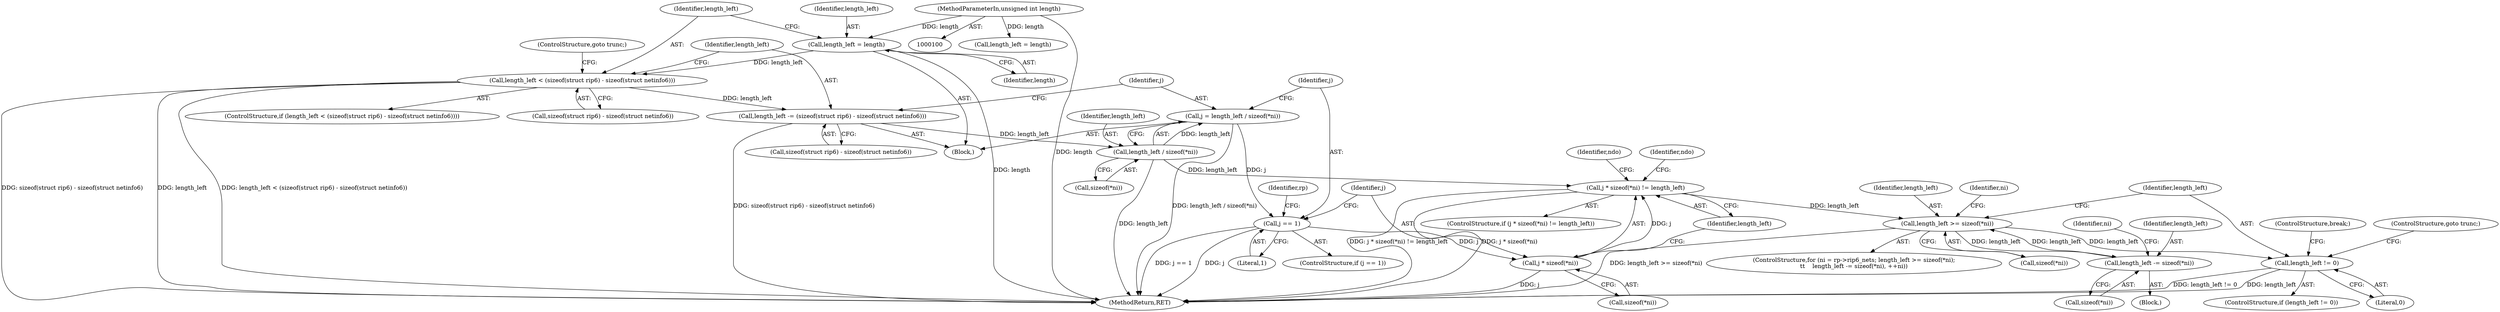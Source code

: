 digraph "0_tcpdump_e942fb84fbe3a73a98a00d2a279425872b5fb9d2@integer" {
"1000143" [label="(Call,j = length_left / sizeof(*ni))"];
"1000145" [label="(Call,length_left / sizeof(*ni))"];
"1000136" [label="(Call,length_left -= (sizeof(struct rip6) - sizeof(struct netinfo6)))"];
"1000128" [label="(Call,length_left < (sizeof(struct rip6) - sizeof(struct netinfo6)))"];
"1000124" [label="(Call,length_left = length)"];
"1000103" [label="(MethodParameterIn,unsigned int length)"];
"1000151" [label="(Call,j == 1)"];
"1000183" [label="(Call,j * sizeof(*ni))"];
"1000182" [label="(Call,j * sizeof(*ni) != length_left)"];
"1000210" [label="(Call,length_left >= sizeof(*ni))"];
"1000216" [label="(Call,length_left -= sizeof(*ni))"];
"1000247" [label="(Call,length_left != 0)"];
"1000128" [label="(Call,length_left < (sizeof(struct rip6) - sizeof(struct netinfo6)))"];
"1000135" [label="(ControlStructure,goto trunc;)"];
"1000246" [label="(ControlStructure,if (length_left != 0))"];
"1000138" [label="(Call,sizeof(struct rip6) - sizeof(struct netinfo6))"];
"1000217" [label="(Identifier,length_left)"];
"1000185" [label="(Call,sizeof(*ni))"];
"1000251" [label="(ControlStructure,break;)"];
"1000182" [label="(Call,j * sizeof(*ni) != length_left)"];
"1000249" [label="(Literal,0)"];
"1000253" [label="(Call,length_left = length)"];
"1000122" [label="(Block,)"];
"1000216" [label="(Call,length_left -= sizeof(*ni))"];
"1000211" [label="(Identifier,length_left)"];
"1000226" [label="(Identifier,ni)"];
"1000218" [label="(Call,sizeof(*ni))"];
"1000152" [label="(Identifier,j)"];
"1000389" [label="(MethodReturn,RET)"];
"1000145" [label="(Call,length_left / sizeof(*ni))"];
"1000200" [label="(Identifier,ndo)"];
"1000181" [label="(ControlStructure,if (j * sizeof(*ni) != length_left))"];
"1000151" [label="(Call,j == 1)"];
"1000125" [label="(Identifier,length_left)"];
"1000144" [label="(Identifier,j)"];
"1000153" [label="(Literal,1)"];
"1000143" [label="(Call,j = length_left / sizeof(*ni))"];
"1000150" [label="(ControlStructure,if (j == 1))"];
"1000204" [label="(ControlStructure,for (ni = rp->rip6_nets; length_left >= sizeof(*ni);\n\t\t    length_left -= sizeof(*ni), ++ni))"];
"1000248" [label="(Identifier,length_left)"];
"1000250" [label="(ControlStructure,goto trunc;)"];
"1000137" [label="(Identifier,length_left)"];
"1000127" [label="(ControlStructure,if (length_left < (sizeof(struct rip6) - sizeof(struct netinfo6))))"];
"1000212" [label="(Call,sizeof(*ni))"];
"1000222" [label="(Identifier,ni)"];
"1000215" [label="(Block,)"];
"1000146" [label="(Identifier,length_left)"];
"1000247" [label="(Call,length_left != 0)"];
"1000184" [label="(Identifier,j)"];
"1000191" [label="(Identifier,ndo)"];
"1000103" [label="(MethodParameterIn,unsigned int length)"];
"1000136" [label="(Call,length_left -= (sizeof(struct rip6) - sizeof(struct netinfo6)))"];
"1000147" [label="(Call,sizeof(*ni))"];
"1000130" [label="(Call,sizeof(struct rip6) - sizeof(struct netinfo6))"];
"1000129" [label="(Identifier,length_left)"];
"1000124" [label="(Call,length_left = length)"];
"1000126" [label="(Identifier,length)"];
"1000157" [label="(Identifier,rp)"];
"1000183" [label="(Call,j * sizeof(*ni))"];
"1000210" [label="(Call,length_left >= sizeof(*ni))"];
"1000188" [label="(Identifier,length_left)"];
"1000143" -> "1000122"  [label="AST: "];
"1000143" -> "1000145"  [label="CFG: "];
"1000144" -> "1000143"  [label="AST: "];
"1000145" -> "1000143"  [label="AST: "];
"1000152" -> "1000143"  [label="CFG: "];
"1000143" -> "1000389"  [label="DDG: length_left / sizeof(*ni)"];
"1000145" -> "1000143"  [label="DDG: length_left"];
"1000143" -> "1000151"  [label="DDG: j"];
"1000145" -> "1000147"  [label="CFG: "];
"1000146" -> "1000145"  [label="AST: "];
"1000147" -> "1000145"  [label="AST: "];
"1000145" -> "1000389"  [label="DDG: length_left"];
"1000136" -> "1000145"  [label="DDG: length_left"];
"1000145" -> "1000182"  [label="DDG: length_left"];
"1000136" -> "1000122"  [label="AST: "];
"1000136" -> "1000138"  [label="CFG: "];
"1000137" -> "1000136"  [label="AST: "];
"1000138" -> "1000136"  [label="AST: "];
"1000144" -> "1000136"  [label="CFG: "];
"1000136" -> "1000389"  [label="DDG: sizeof(struct rip6) - sizeof(struct netinfo6)"];
"1000128" -> "1000136"  [label="DDG: length_left"];
"1000128" -> "1000127"  [label="AST: "];
"1000128" -> "1000130"  [label="CFG: "];
"1000129" -> "1000128"  [label="AST: "];
"1000130" -> "1000128"  [label="AST: "];
"1000135" -> "1000128"  [label="CFG: "];
"1000137" -> "1000128"  [label="CFG: "];
"1000128" -> "1000389"  [label="DDG: sizeof(struct rip6) - sizeof(struct netinfo6)"];
"1000128" -> "1000389"  [label="DDG: length_left"];
"1000128" -> "1000389"  [label="DDG: length_left < (sizeof(struct rip6) - sizeof(struct netinfo6))"];
"1000124" -> "1000128"  [label="DDG: length_left"];
"1000124" -> "1000122"  [label="AST: "];
"1000124" -> "1000126"  [label="CFG: "];
"1000125" -> "1000124"  [label="AST: "];
"1000126" -> "1000124"  [label="AST: "];
"1000129" -> "1000124"  [label="CFG: "];
"1000124" -> "1000389"  [label="DDG: length"];
"1000103" -> "1000124"  [label="DDG: length"];
"1000103" -> "1000100"  [label="AST: "];
"1000103" -> "1000389"  [label="DDG: length"];
"1000103" -> "1000253"  [label="DDG: length"];
"1000151" -> "1000150"  [label="AST: "];
"1000151" -> "1000153"  [label="CFG: "];
"1000152" -> "1000151"  [label="AST: "];
"1000153" -> "1000151"  [label="AST: "];
"1000157" -> "1000151"  [label="CFG: "];
"1000184" -> "1000151"  [label="CFG: "];
"1000151" -> "1000389"  [label="DDG: j == 1"];
"1000151" -> "1000389"  [label="DDG: j"];
"1000151" -> "1000183"  [label="DDG: j"];
"1000183" -> "1000182"  [label="AST: "];
"1000183" -> "1000185"  [label="CFG: "];
"1000184" -> "1000183"  [label="AST: "];
"1000185" -> "1000183"  [label="AST: "];
"1000188" -> "1000183"  [label="CFG: "];
"1000183" -> "1000389"  [label="DDG: j"];
"1000183" -> "1000182"  [label="DDG: j"];
"1000182" -> "1000181"  [label="AST: "];
"1000182" -> "1000188"  [label="CFG: "];
"1000188" -> "1000182"  [label="AST: "];
"1000191" -> "1000182"  [label="CFG: "];
"1000200" -> "1000182"  [label="CFG: "];
"1000182" -> "1000389"  [label="DDG: j * sizeof(*ni) != length_left"];
"1000182" -> "1000389"  [label="DDG: j * sizeof(*ni)"];
"1000182" -> "1000210"  [label="DDG: length_left"];
"1000210" -> "1000204"  [label="AST: "];
"1000210" -> "1000212"  [label="CFG: "];
"1000211" -> "1000210"  [label="AST: "];
"1000212" -> "1000210"  [label="AST: "];
"1000226" -> "1000210"  [label="CFG: "];
"1000248" -> "1000210"  [label="CFG: "];
"1000210" -> "1000389"  [label="DDG: length_left >= sizeof(*ni)"];
"1000216" -> "1000210"  [label="DDG: length_left"];
"1000210" -> "1000216"  [label="DDG: length_left"];
"1000210" -> "1000247"  [label="DDG: length_left"];
"1000216" -> "1000215"  [label="AST: "];
"1000216" -> "1000218"  [label="CFG: "];
"1000217" -> "1000216"  [label="AST: "];
"1000218" -> "1000216"  [label="AST: "];
"1000222" -> "1000216"  [label="CFG: "];
"1000247" -> "1000246"  [label="AST: "];
"1000247" -> "1000249"  [label="CFG: "];
"1000248" -> "1000247"  [label="AST: "];
"1000249" -> "1000247"  [label="AST: "];
"1000250" -> "1000247"  [label="CFG: "];
"1000251" -> "1000247"  [label="CFG: "];
"1000247" -> "1000389"  [label="DDG: length_left"];
"1000247" -> "1000389"  [label="DDG: length_left != 0"];
}
